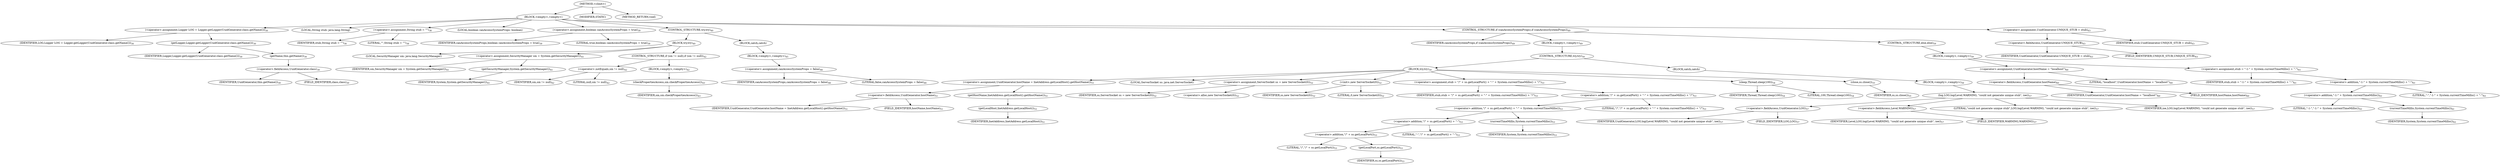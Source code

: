 digraph "&lt;clinit&gt;" {  
"133" [label = <(METHOD,&lt;clinit&gt;)> ]
"134" [label = <(BLOCK,&lt;empty&gt;,&lt;empty&gt;)> ]
"135" [label = <(&lt;operator&gt;.assignment,Logger LOG = Logger.getLogger(UuidGenerator.class.getName()))<SUB>30</SUB>> ]
"136" [label = <(IDENTIFIER,LOG,Logger LOG = Logger.getLogger(UuidGenerator.class.getName()))<SUB>30</SUB>> ]
"137" [label = <(getLogger,Logger.getLogger(UuidGenerator.class.getName()))<SUB>30</SUB>> ]
"138" [label = <(IDENTIFIER,Logger,Logger.getLogger(UuidGenerator.class.getName()))<SUB>30</SUB>> ]
"139" [label = <(getName,this.getName())<SUB>30</SUB>> ]
"140" [label = <(&lt;operator&gt;.fieldAccess,UuidGenerator.class)<SUB>30</SUB>> ]
"141" [label = <(IDENTIFIER,UuidGenerator,this.getName())<SUB>30</SUB>> ]
"142" [label = <(FIELD_IDENTIFIER,class,class)<SUB>30</SUB>> ]
"143" [label = <(LOCAL,String stub: java.lang.String)> ]
"144" [label = <(&lt;operator&gt;.assignment,String stub = &quot;&quot;)<SUB>38</SUB>> ]
"145" [label = <(IDENTIFIER,stub,String stub = &quot;&quot;)<SUB>38</SUB>> ]
"146" [label = <(LITERAL,&quot;&quot;,String stub = &quot;&quot;)<SUB>38</SUB>> ]
"147" [label = <(LOCAL,boolean canAccessSystemProps: boolean)> ]
"148" [label = <(&lt;operator&gt;.assignment,boolean canAccessSystemProps = true)<SUB>39</SUB>> ]
"149" [label = <(IDENTIFIER,canAccessSystemProps,boolean canAccessSystemProps = true)<SUB>39</SUB>> ]
"150" [label = <(LITERAL,true,boolean canAccessSystemProps = true)<SUB>39</SUB>> ]
"151" [label = <(CONTROL_STRUCTURE,try,try)<SUB>40</SUB>> ]
"152" [label = <(BLOCK,try,try)<SUB>40</SUB>> ]
"153" [label = <(LOCAL,SecurityManager sm: java.lang.SecurityManager)> ]
"154" [label = <(&lt;operator&gt;.assignment,SecurityManager sm = System.getSecurityManager())<SUB>41</SUB>> ]
"155" [label = <(IDENTIFIER,sm,SecurityManager sm = System.getSecurityManager())<SUB>41</SUB>> ]
"156" [label = <(getSecurityManager,System.getSecurityManager())<SUB>41</SUB>> ]
"157" [label = <(IDENTIFIER,System,System.getSecurityManager())<SUB>41</SUB>> ]
"158" [label = <(CONTROL_STRUCTURE,if (sm != null),if (sm != null))<SUB>42</SUB>> ]
"159" [label = <(&lt;operator&gt;.notEquals,sm != null)<SUB>42</SUB>> ]
"160" [label = <(IDENTIFIER,sm,sm != null)<SUB>42</SUB>> ]
"161" [label = <(LITERAL,null,sm != null)<SUB>42</SUB>> ]
"162" [label = <(BLOCK,&lt;empty&gt;,&lt;empty&gt;)<SUB>42</SUB>> ]
"163" [label = <(checkPropertiesAccess,sm.checkPropertiesAccess())<SUB>43</SUB>> ]
"164" [label = <(IDENTIFIER,sm,sm.checkPropertiesAccess())<SUB>43</SUB>> ]
"165" [label = <(BLOCK,catch,catch)> ]
"166" [label = <(BLOCK,&lt;empty&gt;,&lt;empty&gt;)<SUB>45</SUB>> ]
"167" [label = <(&lt;operator&gt;.assignment,canAccessSystemProps = false)<SUB>46</SUB>> ]
"168" [label = <(IDENTIFIER,canAccessSystemProps,canAccessSystemProps = false)<SUB>46</SUB>> ]
"169" [label = <(LITERAL,false,canAccessSystemProps = false)<SUB>46</SUB>> ]
"170" [label = <(CONTROL_STRUCTURE,if (canAccessSystemProps),if (canAccessSystemProps))<SUB>49</SUB>> ]
"171" [label = <(IDENTIFIER,canAccessSystemProps,if (canAccessSystemProps))<SUB>49</SUB>> ]
"172" [label = <(BLOCK,&lt;empty&gt;,&lt;empty&gt;)<SUB>49</SUB>> ]
"173" [label = <(CONTROL_STRUCTURE,try,try)<SUB>50</SUB>> ]
"174" [label = <(BLOCK,try,try)<SUB>50</SUB>> ]
"175" [label = <(&lt;operator&gt;.assignment,UuidGenerator.hostName = InetAddress.getLocalHost().getHostName())<SUB>51</SUB>> ]
"176" [label = <(&lt;operator&gt;.fieldAccess,UuidGenerator.hostName)<SUB>51</SUB>> ]
"177" [label = <(IDENTIFIER,UuidGenerator,UuidGenerator.hostName = InetAddress.getLocalHost().getHostName())<SUB>51</SUB>> ]
"178" [label = <(FIELD_IDENTIFIER,hostName,hostName)<SUB>51</SUB>> ]
"179" [label = <(getHostName,InetAddress.getLocalHost().getHostName())<SUB>51</SUB>> ]
"180" [label = <(getLocalHost,InetAddress.getLocalHost())<SUB>51</SUB>> ]
"181" [label = <(IDENTIFIER,InetAddress,InetAddress.getLocalHost())<SUB>51</SUB>> ]
"4" [label = <(LOCAL,ServerSocket ss: java.net.ServerSocket)> ]
"182" [label = <(&lt;operator&gt;.assignment,ServerSocket ss = new ServerSocket(0))<SUB>52</SUB>> ]
"183" [label = <(IDENTIFIER,ss,ServerSocket ss = new ServerSocket(0))<SUB>52</SUB>> ]
"184" [label = <(&lt;operator&gt;.alloc,new ServerSocket(0))<SUB>52</SUB>> ]
"185" [label = <(&lt;init&gt;,new ServerSocket(0))<SUB>52</SUB>> ]
"3" [label = <(IDENTIFIER,ss,new ServerSocket(0))<SUB>52</SUB>> ]
"186" [label = <(LITERAL,0,new ServerSocket(0))<SUB>52</SUB>> ]
"187" [label = <(&lt;operator&gt;.assignment,stub = &quot;/&quot; + ss.getLocalPort() + &quot;-&quot; + System.currentTimeMillis() + &quot;/&quot;)<SUB>53</SUB>> ]
"188" [label = <(IDENTIFIER,stub,stub = &quot;/&quot; + ss.getLocalPort() + &quot;-&quot; + System.currentTimeMillis() + &quot;/&quot;)<SUB>53</SUB>> ]
"189" [label = <(&lt;operator&gt;.addition,&quot;/&quot; + ss.getLocalPort() + &quot;-&quot; + System.currentTimeMillis() + &quot;/&quot;)<SUB>53</SUB>> ]
"190" [label = <(&lt;operator&gt;.addition,&quot;/&quot; + ss.getLocalPort() + &quot;-&quot; + System.currentTimeMillis())<SUB>53</SUB>> ]
"191" [label = <(&lt;operator&gt;.addition,&quot;/&quot; + ss.getLocalPort() + &quot;-&quot;)<SUB>53</SUB>> ]
"192" [label = <(&lt;operator&gt;.addition,&quot;/&quot; + ss.getLocalPort())<SUB>53</SUB>> ]
"193" [label = <(LITERAL,&quot;/&quot;,&quot;/&quot; + ss.getLocalPort())<SUB>53</SUB>> ]
"194" [label = <(getLocalPort,ss.getLocalPort())<SUB>53</SUB>> ]
"195" [label = <(IDENTIFIER,ss,ss.getLocalPort())<SUB>53</SUB>> ]
"196" [label = <(LITERAL,&quot;-&quot;,&quot;/&quot; + ss.getLocalPort() + &quot;-&quot;)<SUB>53</SUB>> ]
"197" [label = <(currentTimeMillis,System.currentTimeMillis())<SUB>53</SUB>> ]
"198" [label = <(IDENTIFIER,System,System.currentTimeMillis())<SUB>53</SUB>> ]
"199" [label = <(LITERAL,&quot;/&quot;,&quot;/&quot; + ss.getLocalPort() + &quot;-&quot; + System.currentTimeMillis() + &quot;/&quot;)<SUB>53</SUB>> ]
"200" [label = <(sleep,Thread.sleep(100))<SUB>54</SUB>> ]
"201" [label = <(IDENTIFIER,Thread,Thread.sleep(100))<SUB>54</SUB>> ]
"202" [label = <(LITERAL,100,Thread.sleep(100))<SUB>54</SUB>> ]
"203" [label = <(close,ss.close())<SUB>55</SUB>> ]
"204" [label = <(IDENTIFIER,ss,ss.close())<SUB>55</SUB>> ]
"205" [label = <(BLOCK,catch,catch)> ]
"206" [label = <(BLOCK,&lt;empty&gt;,&lt;empty&gt;)<SUB>56</SUB>> ]
"207" [label = <(log,LOG.log(Level.WARNING, &quot;could not generate unique stub&quot;, ioe))<SUB>57</SUB>> ]
"208" [label = <(&lt;operator&gt;.fieldAccess,UuidGenerator.LOG)<SUB>57</SUB>> ]
"209" [label = <(IDENTIFIER,UuidGenerator,LOG.log(Level.WARNING, &quot;could not generate unique stub&quot;, ioe))<SUB>57</SUB>> ]
"210" [label = <(FIELD_IDENTIFIER,LOG,LOG)<SUB>57</SUB>> ]
"211" [label = <(&lt;operator&gt;.fieldAccess,Level.WARNING)<SUB>57</SUB>> ]
"212" [label = <(IDENTIFIER,Level,LOG.log(Level.WARNING, &quot;could not generate unique stub&quot;, ioe))<SUB>57</SUB>> ]
"213" [label = <(FIELD_IDENTIFIER,WARNING,WARNING)<SUB>57</SUB>> ]
"214" [label = <(LITERAL,&quot;could not generate unique stub&quot;,LOG.log(Level.WARNING, &quot;could not generate unique stub&quot;, ioe))<SUB>57</SUB>> ]
"215" [label = <(IDENTIFIER,ioe,LOG.log(Level.WARNING, &quot;could not generate unique stub&quot;, ioe))<SUB>57</SUB>> ]
"216" [label = <(CONTROL_STRUCTURE,else,else)<SUB>59</SUB>> ]
"217" [label = <(BLOCK,&lt;empty&gt;,&lt;empty&gt;)<SUB>59</SUB>> ]
"218" [label = <(&lt;operator&gt;.assignment,UuidGenerator.hostName = &quot;localhost&quot;)<SUB>60</SUB>> ]
"219" [label = <(&lt;operator&gt;.fieldAccess,UuidGenerator.hostName)<SUB>60</SUB>> ]
"220" [label = <(IDENTIFIER,UuidGenerator,UuidGenerator.hostName = &quot;localhost&quot;)<SUB>60</SUB>> ]
"221" [label = <(FIELD_IDENTIFIER,hostName,hostName)<SUB>60</SUB>> ]
"222" [label = <(LITERAL,&quot;localhost&quot;,UuidGenerator.hostName = &quot;localhost&quot;)<SUB>60</SUB>> ]
"223" [label = <(&lt;operator&gt;.assignment,stub = &quot;-1-&quot; + System.currentTimeMillis() + &quot;-&quot;)<SUB>61</SUB>> ]
"224" [label = <(IDENTIFIER,stub,stub = &quot;-1-&quot; + System.currentTimeMillis() + &quot;-&quot;)<SUB>61</SUB>> ]
"225" [label = <(&lt;operator&gt;.addition,&quot;-1-&quot; + System.currentTimeMillis() + &quot;-&quot;)<SUB>61</SUB>> ]
"226" [label = <(&lt;operator&gt;.addition,&quot;-1-&quot; + System.currentTimeMillis())<SUB>61</SUB>> ]
"227" [label = <(LITERAL,&quot;-1-&quot;,&quot;-1-&quot; + System.currentTimeMillis())<SUB>61</SUB>> ]
"228" [label = <(currentTimeMillis,System.currentTimeMillis())<SUB>61</SUB>> ]
"229" [label = <(IDENTIFIER,System,System.currentTimeMillis())<SUB>61</SUB>> ]
"230" [label = <(LITERAL,&quot;-&quot;,&quot;-1-&quot; + System.currentTimeMillis() + &quot;-&quot;)<SUB>61</SUB>> ]
"231" [label = <(&lt;operator&gt;.assignment,UuidGenerator.UNIQUE_STUB = stub)<SUB>63</SUB>> ]
"232" [label = <(&lt;operator&gt;.fieldAccess,UuidGenerator.UNIQUE_STUB)<SUB>63</SUB>> ]
"233" [label = <(IDENTIFIER,UuidGenerator,UuidGenerator.UNIQUE_STUB = stub)<SUB>63</SUB>> ]
"234" [label = <(FIELD_IDENTIFIER,UNIQUE_STUB,UNIQUE_STUB)<SUB>63</SUB>> ]
"235" [label = <(IDENTIFIER,stub,UuidGenerator.UNIQUE_STUB = stub)<SUB>63</SUB>> ]
"236" [label = <(MODIFIER,STATIC)> ]
"237" [label = <(METHOD_RETURN,void)> ]
  "133" -> "134" 
  "133" -> "236" 
  "133" -> "237" 
  "134" -> "135" 
  "134" -> "143" 
  "134" -> "144" 
  "134" -> "147" 
  "134" -> "148" 
  "134" -> "151" 
  "134" -> "170" 
  "134" -> "231" 
  "135" -> "136" 
  "135" -> "137" 
  "137" -> "138" 
  "137" -> "139" 
  "139" -> "140" 
  "140" -> "141" 
  "140" -> "142" 
  "144" -> "145" 
  "144" -> "146" 
  "148" -> "149" 
  "148" -> "150" 
  "151" -> "152" 
  "151" -> "165" 
  "152" -> "153" 
  "152" -> "154" 
  "152" -> "158" 
  "154" -> "155" 
  "154" -> "156" 
  "156" -> "157" 
  "158" -> "159" 
  "158" -> "162" 
  "159" -> "160" 
  "159" -> "161" 
  "162" -> "163" 
  "163" -> "164" 
  "165" -> "166" 
  "166" -> "167" 
  "167" -> "168" 
  "167" -> "169" 
  "170" -> "171" 
  "170" -> "172" 
  "170" -> "216" 
  "172" -> "173" 
  "173" -> "174" 
  "173" -> "205" 
  "174" -> "175" 
  "174" -> "4" 
  "174" -> "182" 
  "174" -> "185" 
  "174" -> "187" 
  "174" -> "200" 
  "174" -> "203" 
  "175" -> "176" 
  "175" -> "179" 
  "176" -> "177" 
  "176" -> "178" 
  "179" -> "180" 
  "180" -> "181" 
  "182" -> "183" 
  "182" -> "184" 
  "185" -> "3" 
  "185" -> "186" 
  "187" -> "188" 
  "187" -> "189" 
  "189" -> "190" 
  "189" -> "199" 
  "190" -> "191" 
  "190" -> "197" 
  "191" -> "192" 
  "191" -> "196" 
  "192" -> "193" 
  "192" -> "194" 
  "194" -> "195" 
  "197" -> "198" 
  "200" -> "201" 
  "200" -> "202" 
  "203" -> "204" 
  "205" -> "206" 
  "206" -> "207" 
  "207" -> "208" 
  "207" -> "211" 
  "207" -> "214" 
  "207" -> "215" 
  "208" -> "209" 
  "208" -> "210" 
  "211" -> "212" 
  "211" -> "213" 
  "216" -> "217" 
  "217" -> "218" 
  "217" -> "223" 
  "218" -> "219" 
  "218" -> "222" 
  "219" -> "220" 
  "219" -> "221" 
  "223" -> "224" 
  "223" -> "225" 
  "225" -> "226" 
  "225" -> "230" 
  "226" -> "227" 
  "226" -> "228" 
  "228" -> "229" 
  "231" -> "232" 
  "231" -> "235" 
  "232" -> "233" 
  "232" -> "234" 
}
